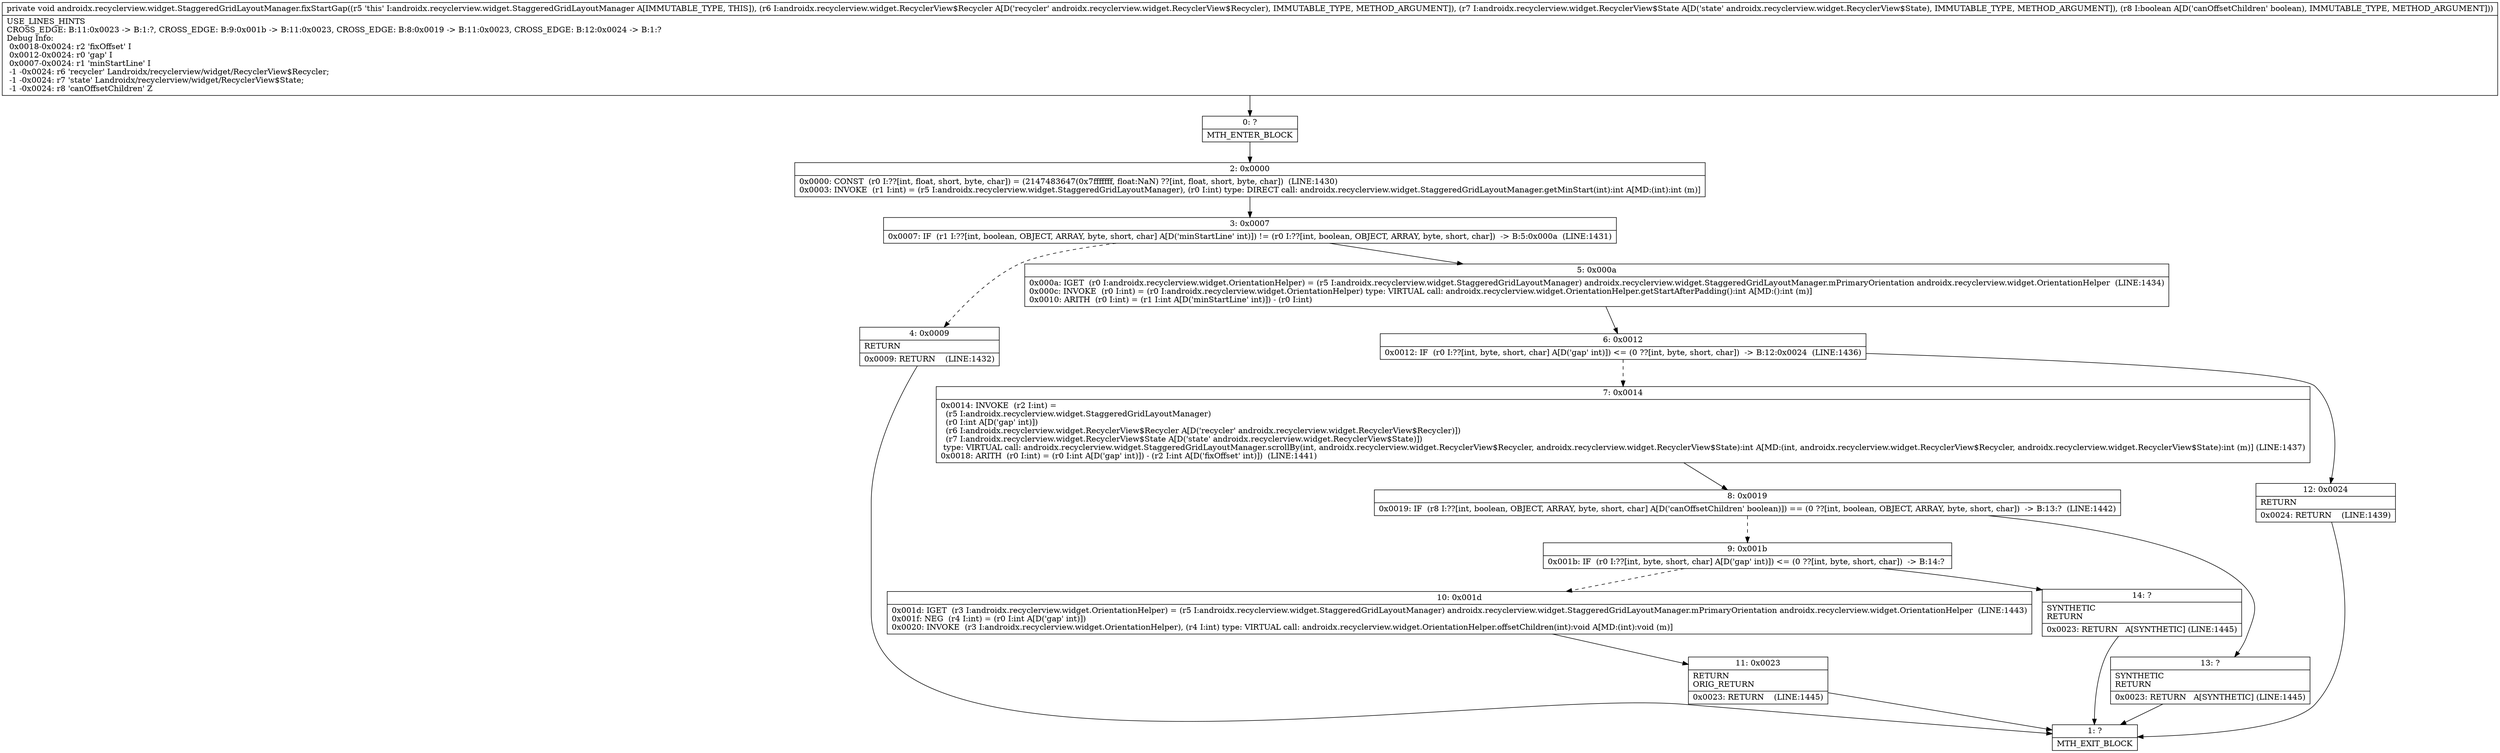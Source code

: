 digraph "CFG forandroidx.recyclerview.widget.StaggeredGridLayoutManager.fixStartGap(Landroidx\/recyclerview\/widget\/RecyclerView$Recycler;Landroidx\/recyclerview\/widget\/RecyclerView$State;Z)V" {
Node_0 [shape=record,label="{0\:\ ?|MTH_ENTER_BLOCK\l}"];
Node_2 [shape=record,label="{2\:\ 0x0000|0x0000: CONST  (r0 I:??[int, float, short, byte, char]) = (2147483647(0x7fffffff, float:NaN) ??[int, float, short, byte, char])  (LINE:1430)\l0x0003: INVOKE  (r1 I:int) = (r5 I:androidx.recyclerview.widget.StaggeredGridLayoutManager), (r0 I:int) type: DIRECT call: androidx.recyclerview.widget.StaggeredGridLayoutManager.getMinStart(int):int A[MD:(int):int (m)]\l}"];
Node_3 [shape=record,label="{3\:\ 0x0007|0x0007: IF  (r1 I:??[int, boolean, OBJECT, ARRAY, byte, short, char] A[D('minStartLine' int)]) != (r0 I:??[int, boolean, OBJECT, ARRAY, byte, short, char])  \-\> B:5:0x000a  (LINE:1431)\l}"];
Node_4 [shape=record,label="{4\:\ 0x0009|RETURN\l|0x0009: RETURN    (LINE:1432)\l}"];
Node_1 [shape=record,label="{1\:\ ?|MTH_EXIT_BLOCK\l}"];
Node_5 [shape=record,label="{5\:\ 0x000a|0x000a: IGET  (r0 I:androidx.recyclerview.widget.OrientationHelper) = (r5 I:androidx.recyclerview.widget.StaggeredGridLayoutManager) androidx.recyclerview.widget.StaggeredGridLayoutManager.mPrimaryOrientation androidx.recyclerview.widget.OrientationHelper  (LINE:1434)\l0x000c: INVOKE  (r0 I:int) = (r0 I:androidx.recyclerview.widget.OrientationHelper) type: VIRTUAL call: androidx.recyclerview.widget.OrientationHelper.getStartAfterPadding():int A[MD:():int (m)]\l0x0010: ARITH  (r0 I:int) = (r1 I:int A[D('minStartLine' int)]) \- (r0 I:int) \l}"];
Node_6 [shape=record,label="{6\:\ 0x0012|0x0012: IF  (r0 I:??[int, byte, short, char] A[D('gap' int)]) \<= (0 ??[int, byte, short, char])  \-\> B:12:0x0024  (LINE:1436)\l}"];
Node_7 [shape=record,label="{7\:\ 0x0014|0x0014: INVOKE  (r2 I:int) = \l  (r5 I:androidx.recyclerview.widget.StaggeredGridLayoutManager)\l  (r0 I:int A[D('gap' int)])\l  (r6 I:androidx.recyclerview.widget.RecyclerView$Recycler A[D('recycler' androidx.recyclerview.widget.RecyclerView$Recycler)])\l  (r7 I:androidx.recyclerview.widget.RecyclerView$State A[D('state' androidx.recyclerview.widget.RecyclerView$State)])\l type: VIRTUAL call: androidx.recyclerview.widget.StaggeredGridLayoutManager.scrollBy(int, androidx.recyclerview.widget.RecyclerView$Recycler, androidx.recyclerview.widget.RecyclerView$State):int A[MD:(int, androidx.recyclerview.widget.RecyclerView$Recycler, androidx.recyclerview.widget.RecyclerView$State):int (m)] (LINE:1437)\l0x0018: ARITH  (r0 I:int) = (r0 I:int A[D('gap' int)]) \- (r2 I:int A[D('fixOffset' int)])  (LINE:1441)\l}"];
Node_8 [shape=record,label="{8\:\ 0x0019|0x0019: IF  (r8 I:??[int, boolean, OBJECT, ARRAY, byte, short, char] A[D('canOffsetChildren' boolean)]) == (0 ??[int, boolean, OBJECT, ARRAY, byte, short, char])  \-\> B:13:?  (LINE:1442)\l}"];
Node_9 [shape=record,label="{9\:\ 0x001b|0x001b: IF  (r0 I:??[int, byte, short, char] A[D('gap' int)]) \<= (0 ??[int, byte, short, char])  \-\> B:14:? \l}"];
Node_10 [shape=record,label="{10\:\ 0x001d|0x001d: IGET  (r3 I:androidx.recyclerview.widget.OrientationHelper) = (r5 I:androidx.recyclerview.widget.StaggeredGridLayoutManager) androidx.recyclerview.widget.StaggeredGridLayoutManager.mPrimaryOrientation androidx.recyclerview.widget.OrientationHelper  (LINE:1443)\l0x001f: NEG  (r4 I:int) = (r0 I:int A[D('gap' int)]) \l0x0020: INVOKE  (r3 I:androidx.recyclerview.widget.OrientationHelper), (r4 I:int) type: VIRTUAL call: androidx.recyclerview.widget.OrientationHelper.offsetChildren(int):void A[MD:(int):void (m)]\l}"];
Node_11 [shape=record,label="{11\:\ 0x0023|RETURN\lORIG_RETURN\l|0x0023: RETURN    (LINE:1445)\l}"];
Node_14 [shape=record,label="{14\:\ ?|SYNTHETIC\lRETURN\l|0x0023: RETURN   A[SYNTHETIC] (LINE:1445)\l}"];
Node_13 [shape=record,label="{13\:\ ?|SYNTHETIC\lRETURN\l|0x0023: RETURN   A[SYNTHETIC] (LINE:1445)\l}"];
Node_12 [shape=record,label="{12\:\ 0x0024|RETURN\l|0x0024: RETURN    (LINE:1439)\l}"];
MethodNode[shape=record,label="{private void androidx.recyclerview.widget.StaggeredGridLayoutManager.fixStartGap((r5 'this' I:androidx.recyclerview.widget.StaggeredGridLayoutManager A[IMMUTABLE_TYPE, THIS]), (r6 I:androidx.recyclerview.widget.RecyclerView$Recycler A[D('recycler' androidx.recyclerview.widget.RecyclerView$Recycler), IMMUTABLE_TYPE, METHOD_ARGUMENT]), (r7 I:androidx.recyclerview.widget.RecyclerView$State A[D('state' androidx.recyclerview.widget.RecyclerView$State), IMMUTABLE_TYPE, METHOD_ARGUMENT]), (r8 I:boolean A[D('canOffsetChildren' boolean), IMMUTABLE_TYPE, METHOD_ARGUMENT]))  | USE_LINES_HINTS\lCROSS_EDGE: B:11:0x0023 \-\> B:1:?, CROSS_EDGE: B:9:0x001b \-\> B:11:0x0023, CROSS_EDGE: B:8:0x0019 \-\> B:11:0x0023, CROSS_EDGE: B:12:0x0024 \-\> B:1:?\lDebug Info:\l  0x0018\-0x0024: r2 'fixOffset' I\l  0x0012\-0x0024: r0 'gap' I\l  0x0007\-0x0024: r1 'minStartLine' I\l  \-1 \-0x0024: r6 'recycler' Landroidx\/recyclerview\/widget\/RecyclerView$Recycler;\l  \-1 \-0x0024: r7 'state' Landroidx\/recyclerview\/widget\/RecyclerView$State;\l  \-1 \-0x0024: r8 'canOffsetChildren' Z\l}"];
MethodNode -> Node_0;Node_0 -> Node_2;
Node_2 -> Node_3;
Node_3 -> Node_4[style=dashed];
Node_3 -> Node_5;
Node_4 -> Node_1;
Node_5 -> Node_6;
Node_6 -> Node_7[style=dashed];
Node_6 -> Node_12;
Node_7 -> Node_8;
Node_8 -> Node_9[style=dashed];
Node_8 -> Node_13;
Node_9 -> Node_10[style=dashed];
Node_9 -> Node_14;
Node_10 -> Node_11;
Node_11 -> Node_1;
Node_14 -> Node_1;
Node_13 -> Node_1;
Node_12 -> Node_1;
}

